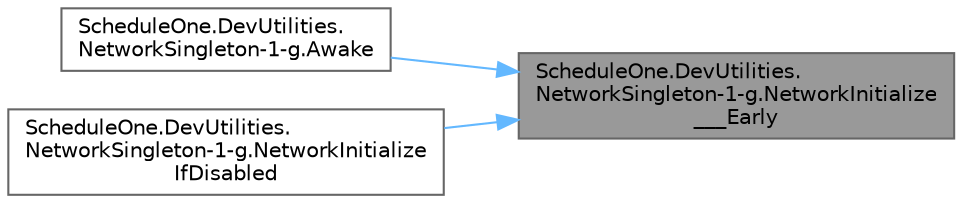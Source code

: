 digraph "ScheduleOne.DevUtilities.NetworkSingleton-1-g.NetworkInitialize___Early"
{
 // LATEX_PDF_SIZE
  bgcolor="transparent";
  edge [fontname=Helvetica,fontsize=10,labelfontname=Helvetica,labelfontsize=10];
  node [fontname=Helvetica,fontsize=10,shape=box,height=0.2,width=0.4];
  rankdir="RL";
  Node1 [id="Node000001",label="ScheduleOne.DevUtilities.\lNetworkSingleton-1-g.NetworkInitialize\l___Early",height=0.2,width=0.4,color="gray40", fillcolor="grey60", style="filled", fontcolor="black",tooltip=" "];
  Node1 -> Node2 [id="edge1_Node000001_Node000002",dir="back",color="steelblue1",style="solid",tooltip=" "];
  Node2 [id="Node000002",label="ScheduleOne.DevUtilities.\lNetworkSingleton-1-g.Awake",height=0.2,width=0.4,color="grey40", fillcolor="white", style="filled",URL="$class_schedule_one_1_1_dev_utilities_1_1_network_singleton-1-g.html#a8fc7c312e1458087928d4764a3856250",tooltip=" "];
  Node1 -> Node3 [id="edge2_Node000001_Node000003",dir="back",color="steelblue1",style="solid",tooltip=" "];
  Node3 [id="Node000003",label="ScheduleOne.DevUtilities.\lNetworkSingleton-1-g.NetworkInitialize\lIfDisabled",height=0.2,width=0.4,color="grey40", fillcolor="white", style="filled",URL="$class_schedule_one_1_1_dev_utilities_1_1_network_singleton-1-g.html#a1c4c99a7b689c14a18c65cb924de4437",tooltip=" "];
}
